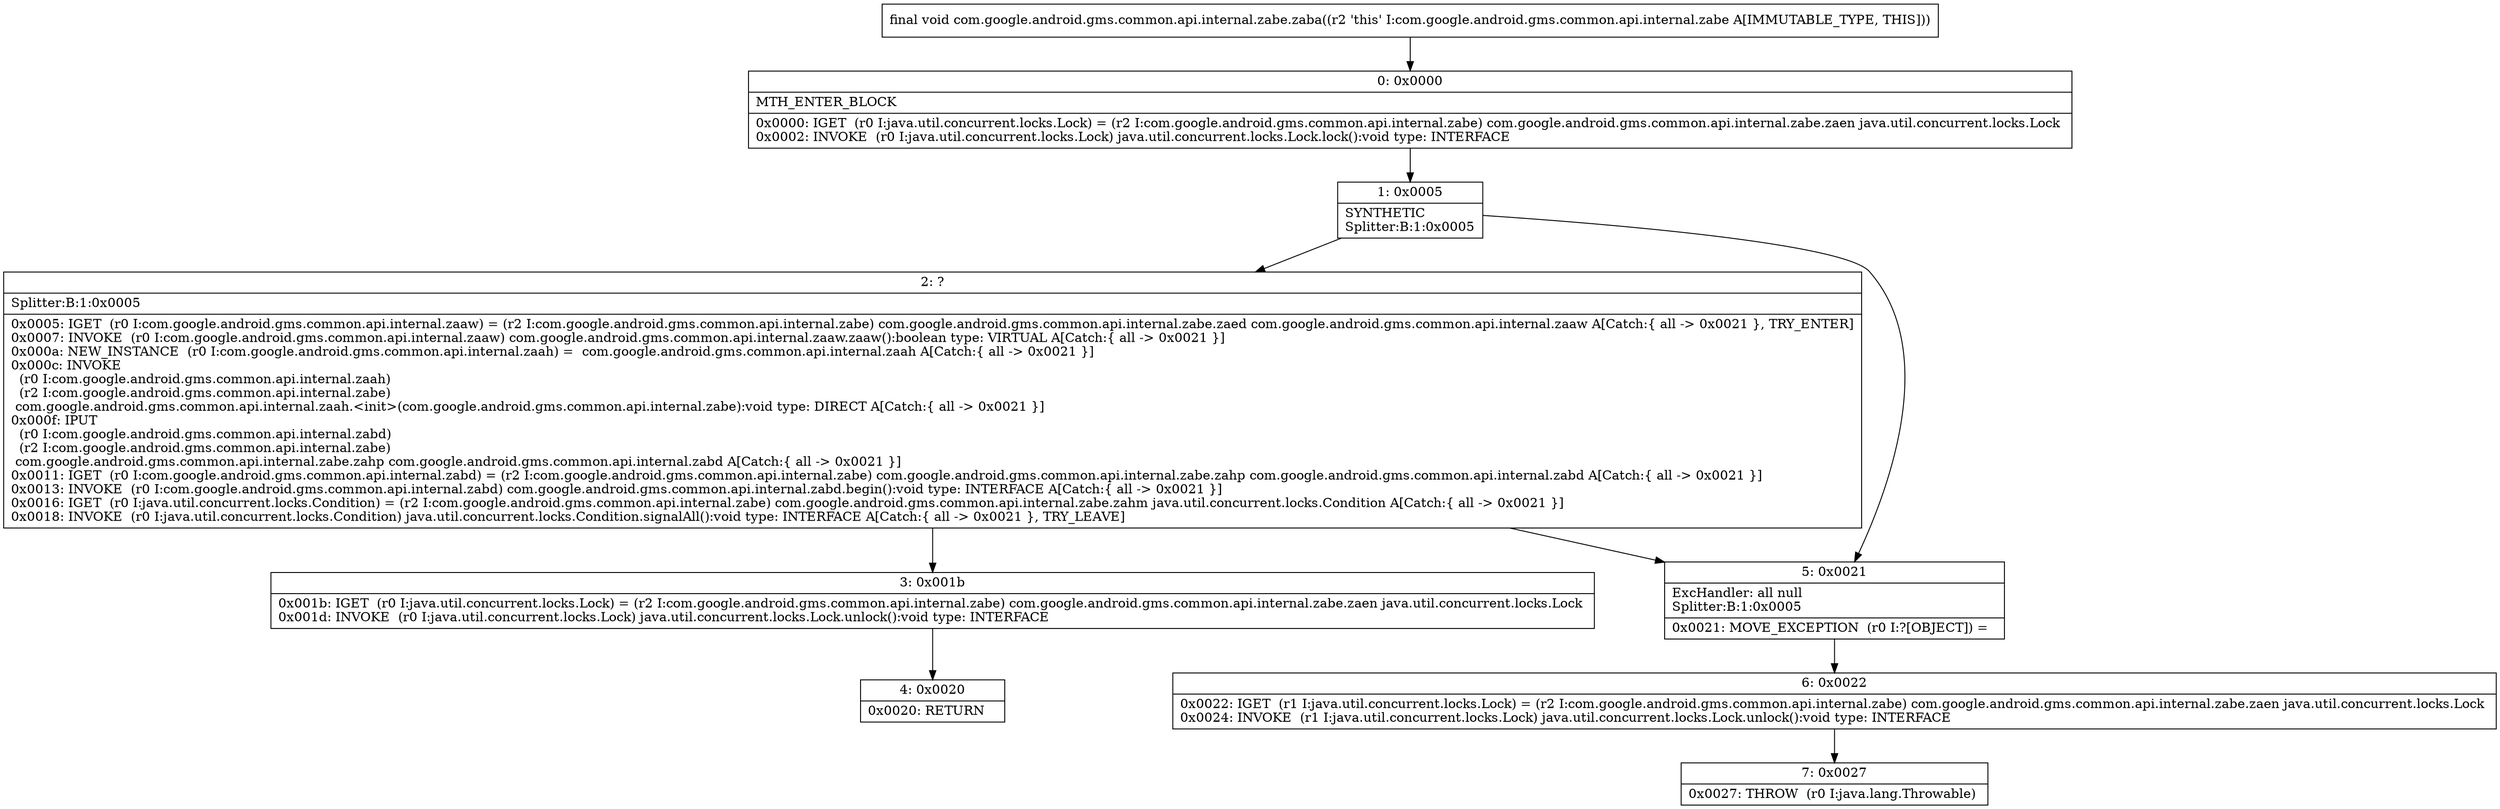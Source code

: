 digraph "CFG forcom.google.android.gms.common.api.internal.zabe.zaba()V" {
Node_0 [shape=record,label="{0\:\ 0x0000|MTH_ENTER_BLOCK\l|0x0000: IGET  (r0 I:java.util.concurrent.locks.Lock) = (r2 I:com.google.android.gms.common.api.internal.zabe) com.google.android.gms.common.api.internal.zabe.zaen java.util.concurrent.locks.Lock \l0x0002: INVOKE  (r0 I:java.util.concurrent.locks.Lock) java.util.concurrent.locks.Lock.lock():void type: INTERFACE \l}"];
Node_1 [shape=record,label="{1\:\ 0x0005|SYNTHETIC\lSplitter:B:1:0x0005\l}"];
Node_2 [shape=record,label="{2\:\ ?|Splitter:B:1:0x0005\l|0x0005: IGET  (r0 I:com.google.android.gms.common.api.internal.zaaw) = (r2 I:com.google.android.gms.common.api.internal.zabe) com.google.android.gms.common.api.internal.zabe.zaed com.google.android.gms.common.api.internal.zaaw A[Catch:\{ all \-\> 0x0021 \}, TRY_ENTER]\l0x0007: INVOKE  (r0 I:com.google.android.gms.common.api.internal.zaaw) com.google.android.gms.common.api.internal.zaaw.zaaw():boolean type: VIRTUAL A[Catch:\{ all \-\> 0x0021 \}]\l0x000a: NEW_INSTANCE  (r0 I:com.google.android.gms.common.api.internal.zaah) =  com.google.android.gms.common.api.internal.zaah A[Catch:\{ all \-\> 0x0021 \}]\l0x000c: INVOKE  \l  (r0 I:com.google.android.gms.common.api.internal.zaah)\l  (r2 I:com.google.android.gms.common.api.internal.zabe)\l com.google.android.gms.common.api.internal.zaah.\<init\>(com.google.android.gms.common.api.internal.zabe):void type: DIRECT A[Catch:\{ all \-\> 0x0021 \}]\l0x000f: IPUT  \l  (r0 I:com.google.android.gms.common.api.internal.zabd)\l  (r2 I:com.google.android.gms.common.api.internal.zabe)\l com.google.android.gms.common.api.internal.zabe.zahp com.google.android.gms.common.api.internal.zabd A[Catch:\{ all \-\> 0x0021 \}]\l0x0011: IGET  (r0 I:com.google.android.gms.common.api.internal.zabd) = (r2 I:com.google.android.gms.common.api.internal.zabe) com.google.android.gms.common.api.internal.zabe.zahp com.google.android.gms.common.api.internal.zabd A[Catch:\{ all \-\> 0x0021 \}]\l0x0013: INVOKE  (r0 I:com.google.android.gms.common.api.internal.zabd) com.google.android.gms.common.api.internal.zabd.begin():void type: INTERFACE A[Catch:\{ all \-\> 0x0021 \}]\l0x0016: IGET  (r0 I:java.util.concurrent.locks.Condition) = (r2 I:com.google.android.gms.common.api.internal.zabe) com.google.android.gms.common.api.internal.zabe.zahm java.util.concurrent.locks.Condition A[Catch:\{ all \-\> 0x0021 \}]\l0x0018: INVOKE  (r0 I:java.util.concurrent.locks.Condition) java.util.concurrent.locks.Condition.signalAll():void type: INTERFACE A[Catch:\{ all \-\> 0x0021 \}, TRY_LEAVE]\l}"];
Node_3 [shape=record,label="{3\:\ 0x001b|0x001b: IGET  (r0 I:java.util.concurrent.locks.Lock) = (r2 I:com.google.android.gms.common.api.internal.zabe) com.google.android.gms.common.api.internal.zabe.zaen java.util.concurrent.locks.Lock \l0x001d: INVOKE  (r0 I:java.util.concurrent.locks.Lock) java.util.concurrent.locks.Lock.unlock():void type: INTERFACE \l}"];
Node_4 [shape=record,label="{4\:\ 0x0020|0x0020: RETURN   \l}"];
Node_5 [shape=record,label="{5\:\ 0x0021|ExcHandler: all null\lSplitter:B:1:0x0005\l|0x0021: MOVE_EXCEPTION  (r0 I:?[OBJECT]) =  \l}"];
Node_6 [shape=record,label="{6\:\ 0x0022|0x0022: IGET  (r1 I:java.util.concurrent.locks.Lock) = (r2 I:com.google.android.gms.common.api.internal.zabe) com.google.android.gms.common.api.internal.zabe.zaen java.util.concurrent.locks.Lock \l0x0024: INVOKE  (r1 I:java.util.concurrent.locks.Lock) java.util.concurrent.locks.Lock.unlock():void type: INTERFACE \l}"];
Node_7 [shape=record,label="{7\:\ 0x0027|0x0027: THROW  (r0 I:java.lang.Throwable) \l}"];
MethodNode[shape=record,label="{final void com.google.android.gms.common.api.internal.zabe.zaba((r2 'this' I:com.google.android.gms.common.api.internal.zabe A[IMMUTABLE_TYPE, THIS])) }"];
MethodNode -> Node_0;
Node_0 -> Node_1;
Node_1 -> Node_2;
Node_1 -> Node_5;
Node_2 -> Node_3;
Node_2 -> Node_5;
Node_3 -> Node_4;
Node_5 -> Node_6;
Node_6 -> Node_7;
}

